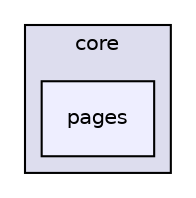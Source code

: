 digraph "leaf/core/pages" {
  compound=true
  node [ fontsize="10", fontname="Helvetica"];
  edge [ labelfontsize="10", labelfontname="Helvetica"];
  subgraph clusterdir_930ef13eaadc44ce3a6c7815fd36bdbc {
    graph [ bgcolor="#ddddee", pencolor="black", label="core" fontname="Helvetica", fontsize="10", URL="dir_930ef13eaadc44ce3a6c7815fd36bdbc.html"]
  dir_c8e3ae14512da7b8b9eb958069b45ab0 [shape=box, label="pages", style="filled", fillcolor="#eeeeff", pencolor="black", URL="dir_c8e3ae14512da7b8b9eb958069b45ab0.html"];
  }
}
